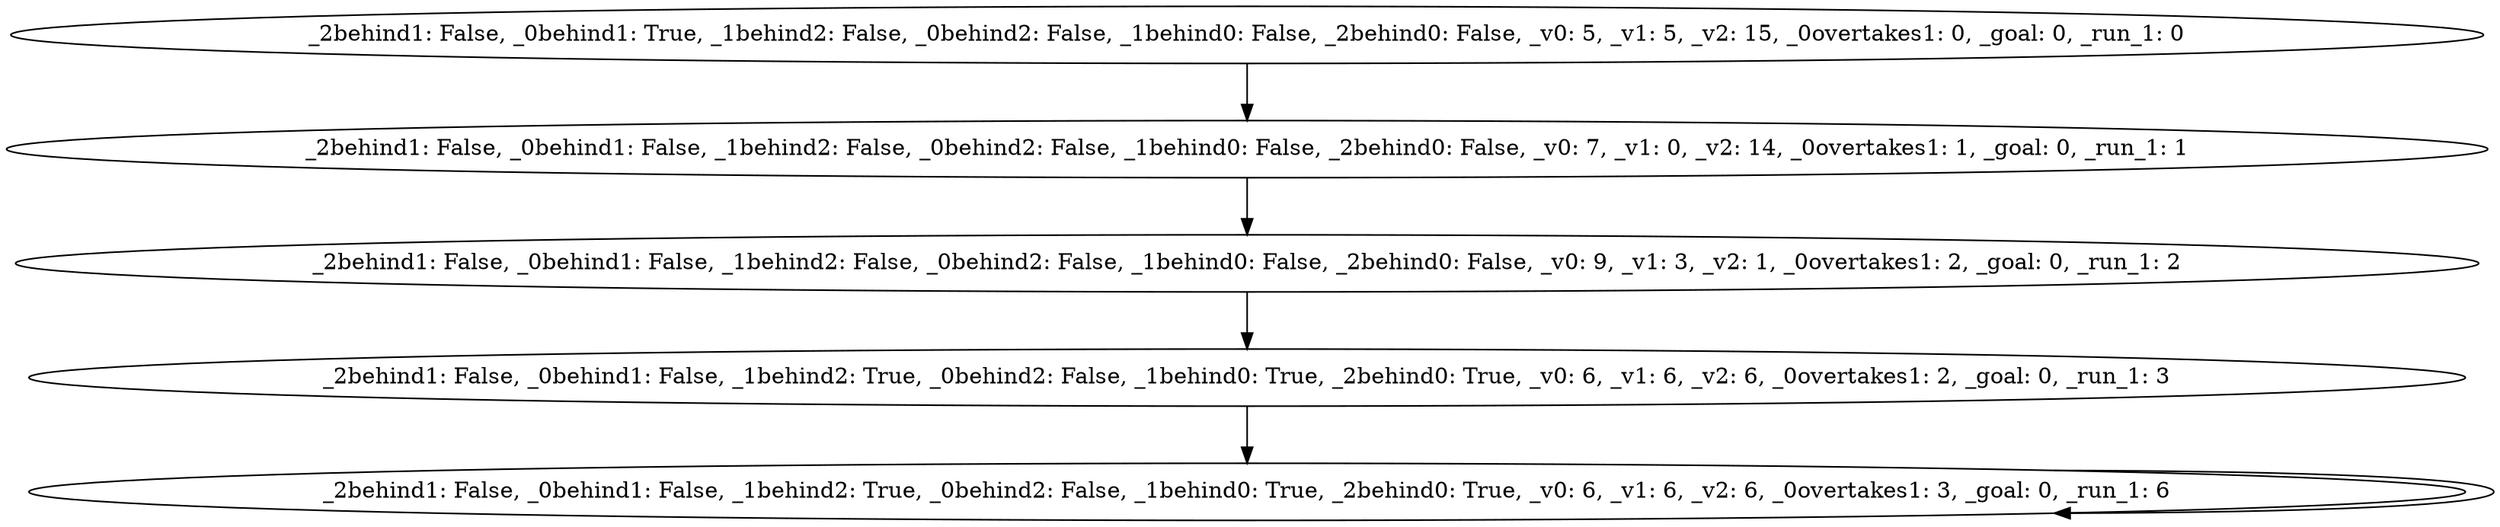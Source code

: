 digraph  {
0 [_0behind1=True, _0behind2=False, _0overtakes1=0, _1behind0=False, _1behind2=False, _2behind0=False, _2behind1=False, _goal=0, _run_1=0, _v0=5, _v1=5, _v2=15, label="_2behind1: False, _0behind1: True, _1behind2: False, _0behind2: False, _1behind0: False, _2behind0: False, _v0: 5, _v1: 5, _v2: 15, _0overtakes1: 0, _goal: 0, _run_1: 0"];
1 [_0behind1=False, _0behind2=False, _0overtakes1=1, _1behind0=False, _1behind2=False, _2behind0=False, _2behind1=False, _goal=0, _run_1=1, _v0=7, _v1=0, _v2=14, label="_2behind1: False, _0behind1: False, _1behind2: False, _0behind2: False, _1behind0: False, _2behind0: False, _v0: 7, _v1: 0, _v2: 14, _0overtakes1: 1, _goal: 0, _run_1: 1"];
2 [_0behind1=False, _0behind2=False, _0overtakes1=2, _1behind0=False, _1behind2=False, _2behind0=False, _2behind1=False, _goal=0, _run_1=2, _v0=9, _v1=3, _v2=1, label="_2behind1: False, _0behind1: False, _1behind2: False, _0behind2: False, _1behind0: False, _2behind0: False, _v0: 9, _v1: 3, _v2: 1, _0overtakes1: 2, _goal: 0, _run_1: 2"];
3 [_0behind1=False, _0behind2=False, _0overtakes1=2, _1behind0=True, _1behind2=True, _2behind0=True, _2behind1=False, _goal=0, _run_1=3, _v0=6, _v1=6, _v2=6, label="_2behind1: False, _0behind1: False, _1behind2: True, _0behind2: False, _1behind0: True, _2behind0: True, _v0: 6, _v1: 6, _v2: 6, _0overtakes1: 2, _goal: 0, _run_1: 3"];
4 [_0behind1=False, _0behind2=False, _0overtakes1=3, _1behind0=True, _1behind2=True, _2behind0=True, _2behind1=False, _goal=0, _run_1=6, _v0=6, _v1=6, _v2=6, label="_2behind1: False, _0behind1: False, _1behind2: True, _0behind2: False, _1behind0: True, _2behind0: True, _v0: 6, _v1: 6, _v2: 6, _0overtakes1: 3, _goal: 0, _run_1: 6"];
0 -> 1;
1 -> 2;
2 -> 3;
3 -> 4;
4 -> 4;
node [label="shape: box", shape=box];
}
